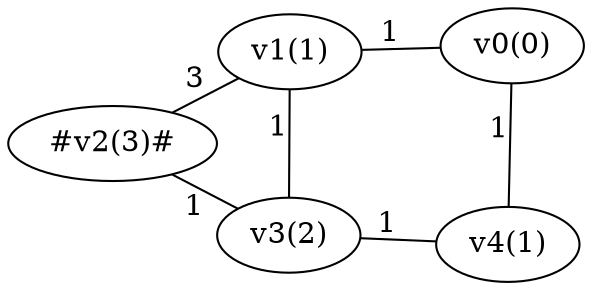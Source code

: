 graph G
{
overlap="false";
splines="true";
layout=sfdp;
rankdir=LR;
remincross="true";
0[label="v0(0)"];
1[label="v1(1)"];
2[label="#v2(3)#"];
3[label="v3(2)"];
4[label="v4(1)"];
1 -- 0[label="1",weight="1"];
4 -- 0[label="1",weight="1"];
2 -- 1[label="3",weight="3"];
3 -- 1[label="1",weight="1"];
3 -- 2[label="1",weight="1"];
4 -- 3[label="1",weight="1"];
}
